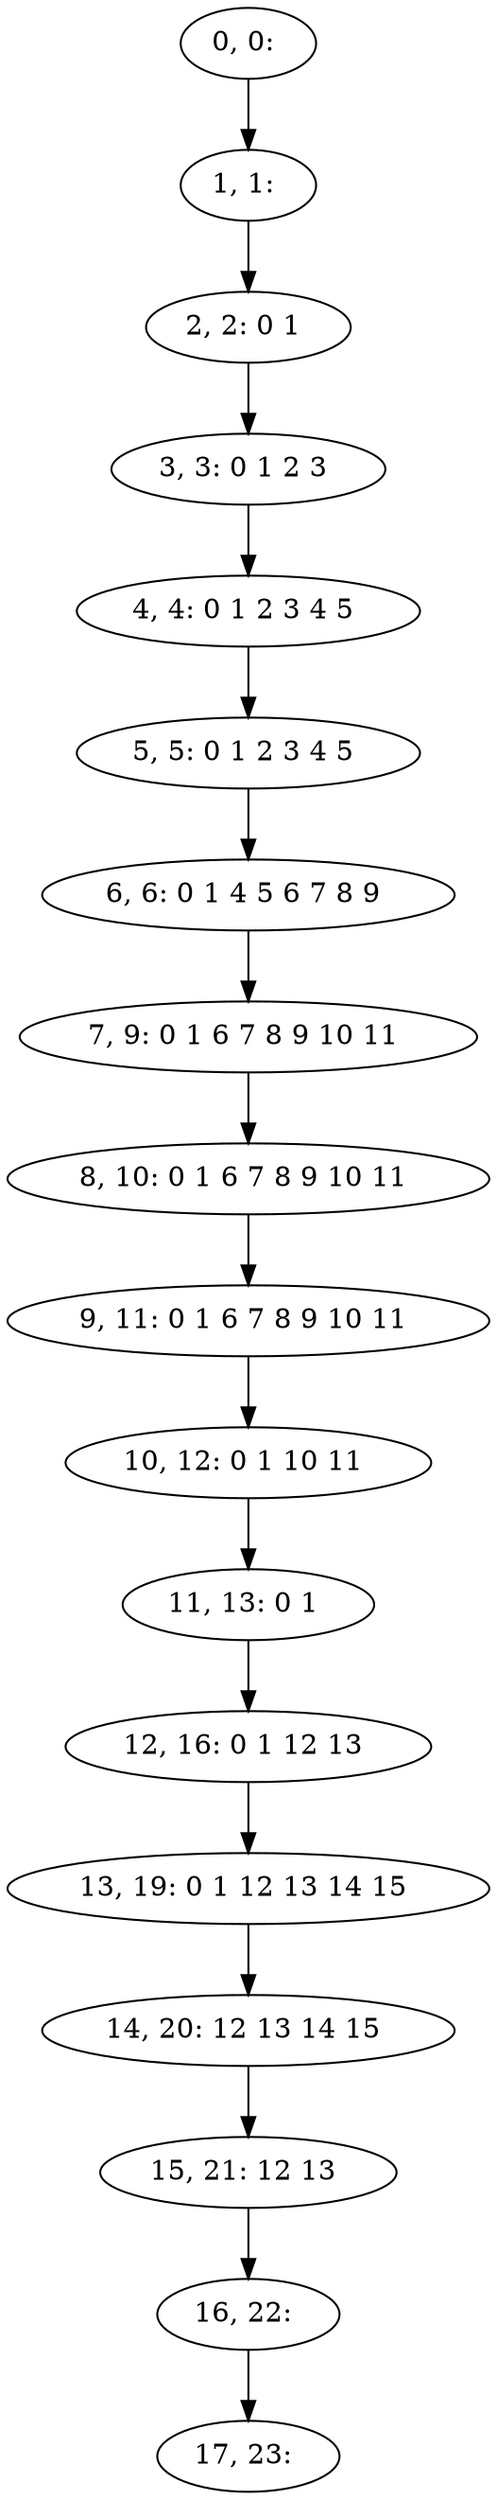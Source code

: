 digraph G {
0[label="0, 0: "];
1[label="1, 1: "];
2[label="2, 2: 0 1 "];
3[label="3, 3: 0 1 2 3 "];
4[label="4, 4: 0 1 2 3 4 5 "];
5[label="5, 5: 0 1 2 3 4 5 "];
6[label="6, 6: 0 1 4 5 6 7 8 9 "];
7[label="7, 9: 0 1 6 7 8 9 10 11 "];
8[label="8, 10: 0 1 6 7 8 9 10 11 "];
9[label="9, 11: 0 1 6 7 8 9 10 11 "];
10[label="10, 12: 0 1 10 11 "];
11[label="11, 13: 0 1 "];
12[label="12, 16: 0 1 12 13 "];
13[label="13, 19: 0 1 12 13 14 15 "];
14[label="14, 20: 12 13 14 15 "];
15[label="15, 21: 12 13 "];
16[label="16, 22: "];
17[label="17, 23: "];
0->1 ;
1->2 ;
2->3 ;
3->4 ;
4->5 ;
5->6 ;
6->7 ;
7->8 ;
8->9 ;
9->10 ;
10->11 ;
11->12 ;
12->13 ;
13->14 ;
14->15 ;
15->16 ;
16->17 ;
}
